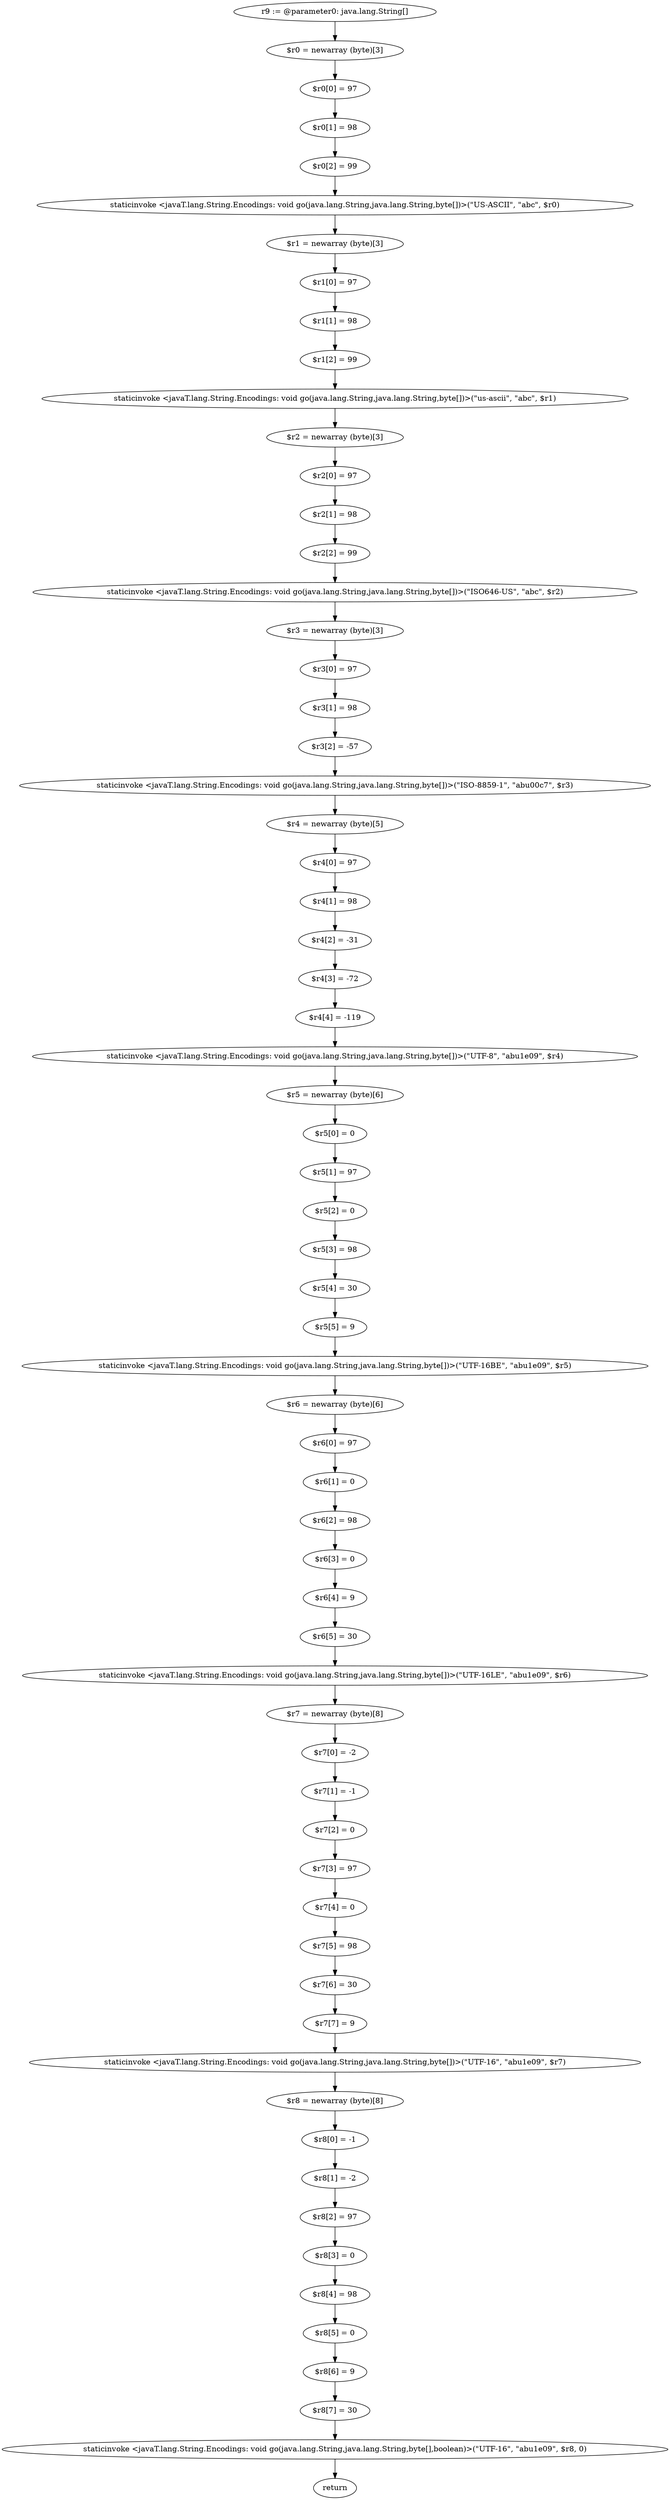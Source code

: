 digraph "unitGraph" {
    "r9 := @parameter0: java.lang.String[]"
    "$r0 = newarray (byte)[3]"
    "$r0[0] = 97"
    "$r0[1] = 98"
    "$r0[2] = 99"
    "staticinvoke <javaT.lang.String.Encodings: void go(java.lang.String,java.lang.String,byte[])>(\"US-ASCII\", \"abc\", $r0)"
    "$r1 = newarray (byte)[3]"
    "$r1[0] = 97"
    "$r1[1] = 98"
    "$r1[2] = 99"
    "staticinvoke <javaT.lang.String.Encodings: void go(java.lang.String,java.lang.String,byte[])>(\"us-ascii\", \"abc\", $r1)"
    "$r2 = newarray (byte)[3]"
    "$r2[0] = 97"
    "$r2[1] = 98"
    "$r2[2] = 99"
    "staticinvoke <javaT.lang.String.Encodings: void go(java.lang.String,java.lang.String,byte[])>(\"ISO646-US\", \"abc\", $r2)"
    "$r3 = newarray (byte)[3]"
    "$r3[0] = 97"
    "$r3[1] = 98"
    "$r3[2] = -57"
    "staticinvoke <javaT.lang.String.Encodings: void go(java.lang.String,java.lang.String,byte[])>(\"ISO-8859-1\", \"ab\u00c7\", $r3)"
    "$r4 = newarray (byte)[5]"
    "$r4[0] = 97"
    "$r4[1] = 98"
    "$r4[2] = -31"
    "$r4[3] = -72"
    "$r4[4] = -119"
    "staticinvoke <javaT.lang.String.Encodings: void go(java.lang.String,java.lang.String,byte[])>(\"UTF-8\", \"ab\u1e09\", $r4)"
    "$r5 = newarray (byte)[6]"
    "$r5[0] = 0"
    "$r5[1] = 97"
    "$r5[2] = 0"
    "$r5[3] = 98"
    "$r5[4] = 30"
    "$r5[5] = 9"
    "staticinvoke <javaT.lang.String.Encodings: void go(java.lang.String,java.lang.String,byte[])>(\"UTF-16BE\", \"ab\u1e09\", $r5)"
    "$r6 = newarray (byte)[6]"
    "$r6[0] = 97"
    "$r6[1] = 0"
    "$r6[2] = 98"
    "$r6[3] = 0"
    "$r6[4] = 9"
    "$r6[5] = 30"
    "staticinvoke <javaT.lang.String.Encodings: void go(java.lang.String,java.lang.String,byte[])>(\"UTF-16LE\", \"ab\u1e09\", $r6)"
    "$r7 = newarray (byte)[8]"
    "$r7[0] = -2"
    "$r7[1] = -1"
    "$r7[2] = 0"
    "$r7[3] = 97"
    "$r7[4] = 0"
    "$r7[5] = 98"
    "$r7[6] = 30"
    "$r7[7] = 9"
    "staticinvoke <javaT.lang.String.Encodings: void go(java.lang.String,java.lang.String,byte[])>(\"UTF-16\", \"ab\u1e09\", $r7)"
    "$r8 = newarray (byte)[8]"
    "$r8[0] = -1"
    "$r8[1] = -2"
    "$r8[2] = 97"
    "$r8[3] = 0"
    "$r8[4] = 98"
    "$r8[5] = 0"
    "$r8[6] = 9"
    "$r8[7] = 30"
    "staticinvoke <javaT.lang.String.Encodings: void go(java.lang.String,java.lang.String,byte[],boolean)>(\"UTF-16\", \"ab\u1e09\", $r8, 0)"
    "return"
    "r9 := @parameter0: java.lang.String[]"->"$r0 = newarray (byte)[3]";
    "$r0 = newarray (byte)[3]"->"$r0[0] = 97";
    "$r0[0] = 97"->"$r0[1] = 98";
    "$r0[1] = 98"->"$r0[2] = 99";
    "$r0[2] = 99"->"staticinvoke <javaT.lang.String.Encodings: void go(java.lang.String,java.lang.String,byte[])>(\"US-ASCII\", \"abc\", $r0)";
    "staticinvoke <javaT.lang.String.Encodings: void go(java.lang.String,java.lang.String,byte[])>(\"US-ASCII\", \"abc\", $r0)"->"$r1 = newarray (byte)[3]";
    "$r1 = newarray (byte)[3]"->"$r1[0] = 97";
    "$r1[0] = 97"->"$r1[1] = 98";
    "$r1[1] = 98"->"$r1[2] = 99";
    "$r1[2] = 99"->"staticinvoke <javaT.lang.String.Encodings: void go(java.lang.String,java.lang.String,byte[])>(\"us-ascii\", \"abc\", $r1)";
    "staticinvoke <javaT.lang.String.Encodings: void go(java.lang.String,java.lang.String,byte[])>(\"us-ascii\", \"abc\", $r1)"->"$r2 = newarray (byte)[3]";
    "$r2 = newarray (byte)[3]"->"$r2[0] = 97";
    "$r2[0] = 97"->"$r2[1] = 98";
    "$r2[1] = 98"->"$r2[2] = 99";
    "$r2[2] = 99"->"staticinvoke <javaT.lang.String.Encodings: void go(java.lang.String,java.lang.String,byte[])>(\"ISO646-US\", \"abc\", $r2)";
    "staticinvoke <javaT.lang.String.Encodings: void go(java.lang.String,java.lang.String,byte[])>(\"ISO646-US\", \"abc\", $r2)"->"$r3 = newarray (byte)[3]";
    "$r3 = newarray (byte)[3]"->"$r3[0] = 97";
    "$r3[0] = 97"->"$r3[1] = 98";
    "$r3[1] = 98"->"$r3[2] = -57";
    "$r3[2] = -57"->"staticinvoke <javaT.lang.String.Encodings: void go(java.lang.String,java.lang.String,byte[])>(\"ISO-8859-1\", \"ab\u00c7\", $r3)";
    "staticinvoke <javaT.lang.String.Encodings: void go(java.lang.String,java.lang.String,byte[])>(\"ISO-8859-1\", \"ab\u00c7\", $r3)"->"$r4 = newarray (byte)[5]";
    "$r4 = newarray (byte)[5]"->"$r4[0] = 97";
    "$r4[0] = 97"->"$r4[1] = 98";
    "$r4[1] = 98"->"$r4[2] = -31";
    "$r4[2] = -31"->"$r4[3] = -72";
    "$r4[3] = -72"->"$r4[4] = -119";
    "$r4[4] = -119"->"staticinvoke <javaT.lang.String.Encodings: void go(java.lang.String,java.lang.String,byte[])>(\"UTF-8\", \"ab\u1e09\", $r4)";
    "staticinvoke <javaT.lang.String.Encodings: void go(java.lang.String,java.lang.String,byte[])>(\"UTF-8\", \"ab\u1e09\", $r4)"->"$r5 = newarray (byte)[6]";
    "$r5 = newarray (byte)[6]"->"$r5[0] = 0";
    "$r5[0] = 0"->"$r5[1] = 97";
    "$r5[1] = 97"->"$r5[2] = 0";
    "$r5[2] = 0"->"$r5[3] = 98";
    "$r5[3] = 98"->"$r5[4] = 30";
    "$r5[4] = 30"->"$r5[5] = 9";
    "$r5[5] = 9"->"staticinvoke <javaT.lang.String.Encodings: void go(java.lang.String,java.lang.String,byte[])>(\"UTF-16BE\", \"ab\u1e09\", $r5)";
    "staticinvoke <javaT.lang.String.Encodings: void go(java.lang.String,java.lang.String,byte[])>(\"UTF-16BE\", \"ab\u1e09\", $r5)"->"$r6 = newarray (byte)[6]";
    "$r6 = newarray (byte)[6]"->"$r6[0] = 97";
    "$r6[0] = 97"->"$r6[1] = 0";
    "$r6[1] = 0"->"$r6[2] = 98";
    "$r6[2] = 98"->"$r6[3] = 0";
    "$r6[3] = 0"->"$r6[4] = 9";
    "$r6[4] = 9"->"$r6[5] = 30";
    "$r6[5] = 30"->"staticinvoke <javaT.lang.String.Encodings: void go(java.lang.String,java.lang.String,byte[])>(\"UTF-16LE\", \"ab\u1e09\", $r6)";
    "staticinvoke <javaT.lang.String.Encodings: void go(java.lang.String,java.lang.String,byte[])>(\"UTF-16LE\", \"ab\u1e09\", $r6)"->"$r7 = newarray (byte)[8]";
    "$r7 = newarray (byte)[8]"->"$r7[0] = -2";
    "$r7[0] = -2"->"$r7[1] = -1";
    "$r7[1] = -1"->"$r7[2] = 0";
    "$r7[2] = 0"->"$r7[3] = 97";
    "$r7[3] = 97"->"$r7[4] = 0";
    "$r7[4] = 0"->"$r7[5] = 98";
    "$r7[5] = 98"->"$r7[6] = 30";
    "$r7[6] = 30"->"$r7[7] = 9";
    "$r7[7] = 9"->"staticinvoke <javaT.lang.String.Encodings: void go(java.lang.String,java.lang.String,byte[])>(\"UTF-16\", \"ab\u1e09\", $r7)";
    "staticinvoke <javaT.lang.String.Encodings: void go(java.lang.String,java.lang.String,byte[])>(\"UTF-16\", \"ab\u1e09\", $r7)"->"$r8 = newarray (byte)[8]";
    "$r8 = newarray (byte)[8]"->"$r8[0] = -1";
    "$r8[0] = -1"->"$r8[1] = -2";
    "$r8[1] = -2"->"$r8[2] = 97";
    "$r8[2] = 97"->"$r8[3] = 0";
    "$r8[3] = 0"->"$r8[4] = 98";
    "$r8[4] = 98"->"$r8[5] = 0";
    "$r8[5] = 0"->"$r8[6] = 9";
    "$r8[6] = 9"->"$r8[7] = 30";
    "$r8[7] = 30"->"staticinvoke <javaT.lang.String.Encodings: void go(java.lang.String,java.lang.String,byte[],boolean)>(\"UTF-16\", \"ab\u1e09\", $r8, 0)";
    "staticinvoke <javaT.lang.String.Encodings: void go(java.lang.String,java.lang.String,byte[],boolean)>(\"UTF-16\", \"ab\u1e09\", $r8, 0)"->"return";
}
